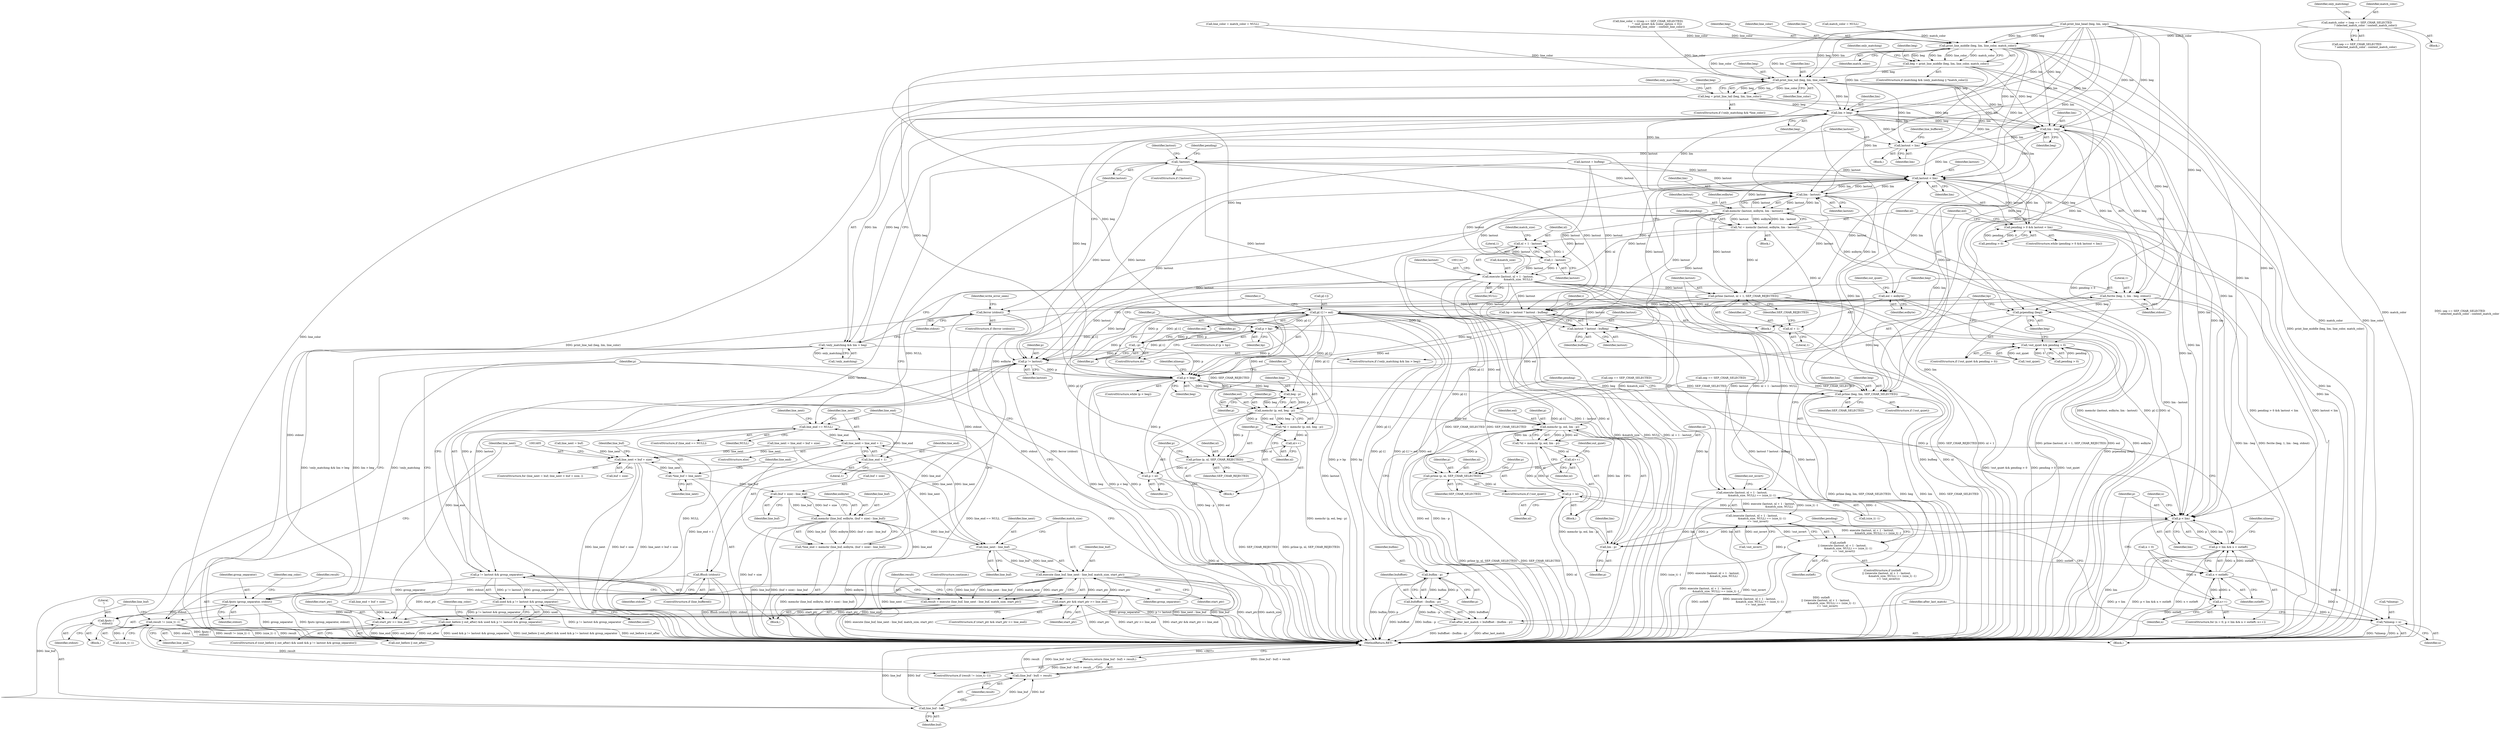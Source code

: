 digraph "0_savannah_8fcf61523644df42e1905c81bed26838e0b04f91@pointer" {
"1001011" [label="(Call,match_color = (sep == SEP_CHAR_SELECTED\n                     ? selected_match_color : context_match_color))"];
"1001047" [label="(Call,print_line_middle (beg, lim, line_color, match_color))"];
"1001045" [label="(Call,beg = print_line_middle (beg, lim, line_color, match_color))"];
"1001060" [label="(Call,print_line_tail (beg, lim, line_color))"];
"1001058" [label="(Call,beg = print_line_tail (beg, lim, line_color))"];
"1001068" [label="(Call,lim > beg)"];
"1001065" [label="(Call,!only_matching && lim > beg)"];
"1001074" [label="(Call,lim - beg)"];
"1001071" [label="(Call,fwrite (beg, 1, lim - beg, stdout))"];
"1001079" [label="(Call,ferror (stdout))"];
"1001095" [label="(Call,fflush (stdout))"];
"1001219" [label="(Call,fputs (group_separator, stdout))"];
"1001224" [label="(Call,fputc ('\n', stdout))"];
"1001174" [label="(Call,prpending (beg))"];
"1001228" [label="(Call,p < beg)"];
"1001238" [label="(Call,beg - p)"];
"1001235" [label="(Call,memchr (p, eol, beg - p))"];
"1001233" [label="(Call,*nl = memchr (p, eol, beg - p))"];
"1001241" [label="(Call,nl++)"];
"1001243" [label="(Call,prline (p, nl, SEP_CHAR_REJECTED))"];
"1001247" [label="(Call,p = nl)"];
"1001270" [label="(Call,memchr (p, eol, lim - p))"];
"1001268" [label="(Call,*nl = memchr (p, eol, lim - p))"];
"1001276" [label="(Call,nl++)"];
"1001281" [label="(Call,prline (p, nl, SEP_CHAR_SELECTED))"];
"1001285" [label="(Call,p = nl)"];
"1001258" [label="(Call,p < lim)"];
"1001257" [label="(Call,p < lim && n < outleft)"];
"1001273" [label="(Call,lim - p)"];
"1001296" [label="(Call,buflim - p)"];
"1001294" [label="(Call,bufoffset - (buflim - p))"];
"1001292" [label="(Call,after_last_match = bufoffset - (buflim - p))"];
"1001303" [label="(Call,prline (beg, lim, SEP_CHAR_SELECTED))"];
"1001090" [label="(Call,lastout = lim)"];
"1001099" [label="(Call,!lastout)"];
"1001109" [label="(Call,lastout < lim)"];
"1001105" [label="(Call,pending > 0 && lastout < lim)"];
"1001168" [label="(Call,!out_quiet && pending > 0)"];
"1001119" [label="(Call,lim - lastout)"];
"1001116" [label="(Call,memchr (lastout, eolbyte, lim - lastout))"];
"1001114" [label="(Call,*nl = memchr (lastout, eolbyte, lim - lastout))"];
"1001130" [label="(Call,execute (lastout, nl + 1 - lastout,\n                        &match_size, NULL))"];
"1001129" [label="(Call,execute (lastout, nl + 1 - lastout,\n                        &match_size, NULL) == (size_t) -1)"];
"1001128" [label="(Call,(execute (lastout, nl + 1 - lastout,\n                        &match_size, NULL) == (size_t) -1)\n              == !out_invert)"];
"1001126" [label="(Call,outleft\n          || ((execute (lastout, nl + 1 - lastout,\n                        &match_size, NULL) == (size_t) -1)\n              == !out_invert))"];
"1001261" [label="(Call,n < outleft)"];
"1001264" [label="(Call,n++)"];
"1001288" [label="(Call,*nlinesp = n)"];
"1001146" [label="(Call,prline (lastout, nl + 1, SEP_CHAR_REJECTED))"];
"1001176" [label="(Call,bp = lastout ? lastout : bufbeg)"];
"1001192" [label="(Call,p > bp)"];
"1001196" [label="(Call,--p)"];
"1001198" [label="(Call,p[-1] != eol)"];
"1001212" [label="(Call,p != lastout)"];
"1001211" [label="(Call,p != lastout && group_separator)"];
"1001209" [label="(Call,used && p != lastout && group_separator)"];
"1001205" [label="(Call,(out_before || out_after) && used && p != lastout && group_separator)"];
"1001178" [label="(Call,lastout ? lastout : bufbeg)"];
"1001358" [label="(Call,line_end == NULL)"];
"1001369" [label="(Call,line_next = line_end + 1)"];
"1001336" [label="(Call,line_next < buf + size)"];
"1001343" [label="(Call,*line_buf = line_next)"];
"1001352" [label="(Call,(buf + size) - line_buf)"];
"1001349" [label="(Call,memchr (line_buf, eolbyte, (buf + size) - line_buf))"];
"1001347" [label="(Call,*line_end = memchr (line_buf, eolbyte, (buf + size) - line_buf))"];
"1001385" [label="(Call,line_next - line_buf)"];
"1001383" [label="(Call,execute (line_buf, line_next - line_buf, match_size, start_ptr))"];
"1001375" [label="(Call,start_ptr && start_ptr >= line_end)"];
"1001377" [label="(Call,start_ptr >= line_end)"];
"1001381" [label="(Call,result = execute (line_buf, line_next - line_buf, match_size, start_ptr))"];
"1001391" [label="(Call,result != (size_t) -1)"];
"1001398" [label="(Call,(line_buf - buf) + result)"];
"1001397" [label="(Return,return (line_buf - buf) + result;)"];
"1001399" [label="(Call,line_buf - buf)"];
"1001371" [label="(Call,line_end + 1)"];
"1001132" [label="(Call,nl + 1 - lastout)"];
"1001148" [label="(Call,nl + 1)"];
"1001134" [label="(Call,1 - lastout)"];
"1001162" [label="(Call,eol = eolbyte)"];
"1001378" [label="(Identifier,start_ptr)"];
"1001223" [label="(Identifier,sep_color)"];
"1001257" [label="(Call,p < lim && n < outleft)"];
"1001049" [label="(Identifier,lim)"];
"1001045" [label="(Call,beg = print_line_middle (beg, lim, line_color, match_color))"];
"1001357" [label="(ControlStructure,if (line_end == NULL))"];
"1001347" [label="(Call,*line_end = memchr (line_buf, eolbyte, (buf + size) - line_buf))"];
"1001283" [label="(Identifier,nl)"];
"1001164" [label="(Identifier,eolbyte)"];
"1001242" [label="(Identifier,nl)"];
"1001286" [label="(Identifier,p)"];
"1001052" [label="(ControlStructure,if (!only_matching && *line_color))"];
"1001063" [label="(Identifier,line_color)"];
"1001028" [label="(Identifier,only_matching)"];
"1001298" [label="(Identifier,p)"];
"1001073" [label="(Literal,1)"];
"1001193" [label="(Identifier,p)"];
"1001204" [label="(ControlStructure,if ((out_before || out_after) && used && p != lastout && group_separator))"];
"1001176" [label="(Call,bp = lastout ? lastout : bufbeg)"];
"1001167" [label="(ControlStructure,if (!out_quiet && pending > 0))"];
"1001112" [label="(Block,)"];
"1001011" [label="(Call,match_color = (sep == SEP_CHAR_SELECTED\n                     ? selected_match_color : context_match_color))"];
"1001287" [label="(Identifier,nl)"];
"1001293" [label="(Identifier,after_last_match)"];
"1001014" [label="(Call,sep == SEP_CHAR_SELECTED)"];
"1001269" [label="(Identifier,nl)"];
"1001332" [label="(ControlStructure,for (line_next = buf; line_next < buf + size; ))"];
"1001380" [label="(ControlStructure,continue;)"];
"1001064" [label="(ControlStructure,if (!only_matching && lim > beg))"];
"1001295" [label="(Identifier,bufoffset)"];
"1001235" [label="(Call,memchr (p, eol, beg - p))"];
"1001134" [label="(Call,1 - lastout)"];
"1001065" [label="(Call,!only_matching && lim > beg)"];
"1001146" [label="(Call,prline (lastout, nl + 1, SEP_CHAR_REJECTED))"];
"1001147" [label="(Identifier,lastout)"];
"1001091" [label="(Identifier,lastout)"];
"1001177" [label="(Identifier,bp)"];
"1001221" [label="(Identifier,stdout)"];
"1001191" [label="(ControlStructure,if (p > bp))"];
"1001352" [label="(Call,(buf + size) - line_buf)"];
"1001066" [label="(Call,!only_matching)"];
"1001351" [label="(Identifier,eolbyte)"];
"1001385" [label="(Call,line_next - line_buf)"];
"1001374" [label="(ControlStructure,if (start_ptr && start_ptr >= line_end))"];
"1001090" [label="(Call,lastout = lim)"];
"1001359" [label="(Identifier,line_end)"];
"1001361" [label="(Call,line_next = line_end = buf + size)"];
"1001305" [label="(Identifier,lim)"];
"1001151" [label="(Identifier,SEP_CHAR_REJECTED)"];
"1001192" [label="(Call,p > bp)"];
"1001214" [label="(Identifier,lastout)"];
"1001373" [label="(Literal,1)"];
"1001271" [label="(Identifier,p)"];
"1001398" [label="(Call,(line_buf - buf) + result)"];
"1001224" [label="(Call,fputc ('\n', stdout))"];
"1001111" [label="(Identifier,lim)"];
"1001392" [label="(Identifier,result)"];
"1001227" [label="(ControlStructure,while (p < beg))"];
"1001391" [label="(Call,result != (size_t) -1)"];
"1001337" [label="(Identifier,line_next)"];
"1001304" [label="(Identifier,beg)"];
"1001137" [label="(Call,&match_size)"];
"1001200" [label="(Identifier,p)"];
"1001348" [label="(Identifier,line_end)"];
"1001047" [label="(Call,print_line_middle (beg, lim, line_color, match_color))"];
"1001306" [label="(Identifier,SEP_CHAR_SELECTED)"];
"1001397" [label="(Return,return (line_buf - buf) + result;)"];
"1001138" [label="(Identifier,match_size)"];
"1001117" [label="(Identifier,lastout)"];
"1001051" [label="(Identifier,match_color)"];
"1001231" [label="(Block,)"];
"1001118" [label="(Identifier,eolbyte)"];
"1001194" [label="(Identifier,bp)"];
"1001148" [label="(Call,nl + 1)"];
"1001114" [label="(Call,*nl = memchr (lastout, eolbyte, lim - lastout))"];
"1001253" [label="(ControlStructure,for (n = 0; p < lim && n < outleft; n++))"];
"1001195" [label="(ControlStructure,do)"];
"1001216" [label="(Block,)"];
"1001270" [label="(Call,memchr (p, eol, lim - p))"];
"1001272" [label="(Identifier,eol)"];
"1001246" [label="(Identifier,SEP_CHAR_REJECTED)"];
"1001205" [label="(Call,(out_before || out_after) && used && p != lastout && group_separator)"];
"1001389" [label="(Identifier,start_ptr)"];
"1001383" [label="(Call,execute (line_buf, line_next - line_buf, match_size, start_ptr))"];
"1001350" [label="(Identifier,line_buf)"];
"1001296" [label="(Call,buflim - p)"];
"1001163" [label="(Identifier,eol)"];
"1001074" [label="(Call,lim - beg)"];
"1001203" [label="(Identifier,eol)"];
"1001356" [label="(Identifier,line_buf)"];
"1001099" [label="(Call,!lastout)"];
"1001249" [label="(Identifier,nl)"];
"1001282" [label="(Identifier,p)"];
"1001259" [label="(Identifier,p)"];
"1001071" [label="(Call,fwrite (beg, 1, lim - beg, stdout))"];
"1001234" [label="(Identifier,nl)"];
"1001062" [label="(Identifier,lim)"];
"1001251" [label="(Identifier,nlinesp)"];
"1001261" [label="(Call,n < outleft)"];
"1001093" [label="(ControlStructure,if (line_buffered))"];
"1001226" [label="(Identifier,stdout)"];
"1001225" [label="(Literal,'\n')"];
"1001206" [label="(Call,out_before || out_after)"];
"1001408" [label="(MethodReturn,RET)"];
"1001264" [label="(Call,n++)"];
"1001190" [label="(Identifier,i)"];
"1001360" [label="(Identifier,NULL)"];
"1001012" [label="(Identifier,match_color)"];
"1001245" [label="(Identifier,nl)"];
"1001092" [label="(Identifier,lim)"];
"1001362" [label="(Identifier,line_next)"];
"1001333" [label="(Call,line_next = buf)"];
"1001109" [label="(Call,lastout < lim)"];
"1001078" [label="(ControlStructure,if (ferror (stdout)))"];
"1001102" [label="(Identifier,lastout)"];
"1001079" [label="(Call,ferror (stdout))"];
"1001210" [label="(Identifier,used)"];
"1001068" [label="(Call,lim > beg)"];
"1001162" [label="(Call,eol = eolbyte)"];
"1001072" [label="(Identifier,beg)"];
"1001308" [label="(Identifier,pending)"];
"1001387" [label="(Identifier,line_buf)"];
"1001129" [label="(Call,execute (lastout, nl + 1 - lastout,\n                        &match_size, NULL) == (size_t) -1)"];
"1001228" [label="(Call,p < beg)"];
"1001060" [label="(Call,print_line_tail (beg, lim, line_color))"];
"1001076" [label="(Identifier,beg)"];
"1001400" [label="(Identifier,line_buf)"];
"1001125" [label="(ControlStructure,if (outleft\n          || ((execute (lastout, nl + 1 - lastout,\n                        &match_size, NULL) == (size_t) -1)\n              == !out_invert)))"];
"1001127" [label="(Identifier,outleft)"];
"1001238" [label="(Call,beg - p)"];
"1001258" [label="(Call,p < lim)"];
"1001061" [label="(Identifier,beg)"];
"1001171" [label="(Call,pending > 0)"];
"1001179" [label="(Identifier,lastout)"];
"1001130" [label="(Call,execute (lastout, nl + 1 - lastout,\n                        &match_size, NULL))"];
"1000988" [label="(Call,sep == SEP_CHAR_SELECTED)"];
"1001402" [label="(Identifier,result)"];
"1001244" [label="(Identifier,p)"];
"1001260" [label="(Identifier,lim)"];
"1001401" [label="(Identifier,buf)"];
"1001371" [label="(Call,line_end + 1)"];
"1001399" [label="(Call,line_buf - buf)"];
"1001199" [label="(Call,p[-1])"];
"1001266" [label="(Block,)"];
"1001022" [label="(Call,match_color = NULL)"];
"1001278" [label="(ControlStructure,if (!out_quiet))"];
"1001169" [label="(Call,!out_quiet)"];
"1001370" [label="(Identifier,line_next)"];
"1001285" [label="(Call,p = nl)"];
"1001262" [label="(Identifier,n)"];
"1001106" [label="(Call,pending > 0)"];
"1001233" [label="(Call,*nl = memchr (p, eol, beg - p))"];
"1001174" [label="(Call,prpending (beg))"];
"1001038" [label="(ControlStructure,if (matching && (only_matching || *match_color)))"];
"1001110" [label="(Identifier,lastout)"];
"1001069" [label="(Identifier,lim)"];
"1001281" [label="(Call,prline (p, nl, SEP_CHAR_SELECTED))"];
"1001132" [label="(Call,nl + 1 - lastout)"];
"1001094" [label="(Identifier,line_buffered)"];
"1001375" [label="(Call,start_ptr && start_ptr >= line_end)"];
"1001135" [label="(Literal,1)"];
"1001116" [label="(Call,memchr (lastout, eolbyte, lim - lastout))"];
"1001369" [label="(Call,line_next = line_end + 1)"];
"1001363" [label="(Call,line_end = buf + size)"];
"1001105" [label="(Call,pending > 0 && lastout < lim)"];
"1001343" [label="(Call,*line_buf = line_next)"];
"1001345" [label="(Identifier,line_next)"];
"1001120" [label="(Identifier,lim)"];
"1001121" [label="(Identifier,lastout)"];
"1001273" [label="(Call,lim - p)"];
"1001291" [label="(Identifier,n)"];
"1001229" [label="(Identifier,p)"];
"1001237" [label="(Identifier,eol)"];
"1001274" [label="(Identifier,lim)"];
"1001349" [label="(Call,memchr (line_buf, eolbyte, (buf + size) - line_buf))"];
"1001382" [label="(Identifier,result)"];
"1001379" [label="(Identifier,line_end)"];
"1001150" [label="(Literal,1)"];
"1001358" [label="(Call,line_end == NULL)"];
"1001211" [label="(Call,p != lastout && group_separator)"];
"1001209" [label="(Call,used && p != lastout && group_separator)"];
"1001115" [label="(Identifier,nl)"];
"1001083" [label="(Identifier,write_error_seen)"];
"1001240" [label="(Identifier,p)"];
"1001096" [label="(Identifier,stdout)"];
"1001294" [label="(Call,bufoffset - (buflim - p))"];
"1001101" [label="(Call,lastout = bufbeg)"];
"1000974" [label="(Block,)"];
"1001046" [label="(Identifier,beg)"];
"1001239" [label="(Identifier,beg)"];
"1001145" [label="(Identifier,out_invert)"];
"1001303" [label="(Call,prline (beg, lim, SEP_CHAR_SELECTED))"];
"1001390" [label="(ControlStructure,if (result != (size_t) -1))"];
"1001067" [label="(Identifier,only_matching)"];
"1001136" [label="(Identifier,lastout)"];
"1001275" [label="(Identifier,p)"];
"1001100" [label="(Identifier,lastout)"];
"1001230" [label="(Identifier,beg)"];
"1001212" [label="(Call,p != lastout)"];
"1001196" [label="(Call,--p)"];
"1001128" [label="(Call,(execute (lastout, nl + 1 - lastout,\n                        &match_size, NULL) == (size_t) -1)\n              == !out_invert)"];
"1001126" [label="(Call,outleft\n          || ((execute (lastout, nl + 1 - lastout,\n                        &match_size, NULL) == (size_t) -1)\n              == !out_invert))"];
"1000997" [label="(Call,line_color = (((sep == SEP_CHAR_SELECTED)\n                     ^ (out_invert && (color_option < 0)))\n                    ? selected_line_color  : context_line_color))"];
"1001059" [label="(Identifier,beg)"];
"1001241" [label="(Call,nl++)"];
"1001254" [label="(Call,n = 0)"];
"1001131" [label="(Identifier,lastout)"];
"1001336" [label="(Call,line_next < buf + size)"];
"1001119" [label="(Call,lim - lastout)"];
"1001198" [label="(Call,p[-1] != eol)"];
"1001290" [label="(Identifier,nlinesp)"];
"1001297" [label="(Identifier,buflim)"];
"1001098" [label="(ControlStructure,if (!lastout))"];
"1001178" [label="(Call,lastout ? lastout : bufbeg)"];
"1000981" [label="(Call,print_line_head (beg, lim, sep))"];
"1001180" [label="(Identifier,lastout)"];
"1001095" [label="(Call,fflush (stdout))"];
"1001353" [label="(Call,buf + size)"];
"1001220" [label="(Identifier,group_separator)"];
"1001284" [label="(Identifier,SEP_CHAR_SELECTED)"];
"1001338" [label="(Call,buf + size)"];
"1001048" [label="(Identifier,beg)"];
"1001140" [label="(Call,(size_t) -1)"];
"1001133" [label="(Identifier,nl)"];
"1001070" [label="(Identifier,beg)"];
"1001289" [label="(Call,*nlinesp)"];
"1001288" [label="(Call,*nlinesp = n)"];
"1001393" [label="(Call,(size_t) -1)"];
"1001170" [label="(Identifier,out_quiet)"];
"1001268" [label="(Call,*nl = memchr (p, eol, lim - p))"];
"1001341" [label="(Block,)"];
"1001104" [label="(ControlStructure,while (pending > 0 && lastout < lim))"];
"1001381" [label="(Call,result = execute (line_buf, line_next - line_buf, match_size, start_ptr))"];
"1001372" [label="(Identifier,line_end)"];
"1001277" [label="(Identifier,nl)"];
"1001058" [label="(Call,beg = print_line_tail (beg, lim, line_color))"];
"1001175" [label="(Identifier,beg)"];
"1001276" [label="(Call,nl++)"];
"1001280" [label="(Identifier,out_quiet)"];
"1001218" [label="(Identifier,sep_color)"];
"1001388" [label="(Identifier,match_size)"];
"1001149" [label="(Identifier,nl)"];
"1001157" [label="(Block,)"];
"1001368" [label="(ControlStructure,else)"];
"1001376" [label="(Identifier,start_ptr)"];
"1001080" [label="(Identifier,stdout)"];
"1001075" [label="(Identifier,lim)"];
"1001055" [label="(Identifier,only_matching)"];
"1001265" [label="(Identifier,n)"];
"1001168" [label="(Call,!out_quiet && pending > 0)"];
"1001344" [label="(Identifier,line_buf)"];
"1001144" [label="(Call,!out_invert)"];
"1001219" [label="(Call,fputs (group_separator, stdout))"];
"1001252" [label="(Block,)"];
"1001247" [label="(Call,p = nl)"];
"1000996" [label="(Block,)"];
"1001236" [label="(Identifier,p)"];
"1001377" [label="(Call,start_ptr >= line_end)"];
"1001384" [label="(Identifier,line_buf)"];
"1001197" [label="(Identifier,p)"];
"1001213" [label="(Identifier,p)"];
"1001020" [label="(Call,line_color = match_color = NULL)"];
"1001013" [label="(Call,sep == SEP_CHAR_SELECTED\n                     ? selected_match_color : context_match_color)"];
"1001300" [label="(ControlStructure,if (!out_quiet))"];
"1001139" [label="(Identifier,NULL)"];
"1001184" [label="(Identifier,i)"];
"1001077" [label="(Identifier,stdout)"];
"1001215" [label="(Identifier,group_separator)"];
"1001292" [label="(Call,after_last_match = bufoffset - (buflim - p))"];
"1001263" [label="(Identifier,outleft)"];
"1001124" [label="(Identifier,pending)"];
"1001107" [label="(Identifier,pending)"];
"1001248" [label="(Identifier,p)"];
"1001154" [label="(Identifier,pending)"];
"1001386" [label="(Identifier,line_next)"];
"1001050" [label="(Identifier,line_color)"];
"1001243" [label="(Call,prline (p, nl, SEP_CHAR_REJECTED))"];
"1001181" [label="(Identifier,bufbeg)"];
"1001011" -> "1000996"  [label="AST: "];
"1001011" -> "1001013"  [label="CFG: "];
"1001012" -> "1001011"  [label="AST: "];
"1001013" -> "1001011"  [label="AST: "];
"1001028" -> "1001011"  [label="CFG: "];
"1001011" -> "1001408"  [label="DDG: match_color"];
"1001011" -> "1001408"  [label="DDG: sep == SEP_CHAR_SELECTED\n                     ? selected_match_color : context_match_color"];
"1001011" -> "1001047"  [label="DDG: match_color"];
"1001047" -> "1001045"  [label="AST: "];
"1001047" -> "1001051"  [label="CFG: "];
"1001048" -> "1001047"  [label="AST: "];
"1001049" -> "1001047"  [label="AST: "];
"1001050" -> "1001047"  [label="AST: "];
"1001051" -> "1001047"  [label="AST: "];
"1001045" -> "1001047"  [label="CFG: "];
"1001047" -> "1001408"  [label="DDG: match_color"];
"1001047" -> "1001408"  [label="DDG: line_color"];
"1001047" -> "1001045"  [label="DDG: beg"];
"1001047" -> "1001045"  [label="DDG: lim"];
"1001047" -> "1001045"  [label="DDG: line_color"];
"1001047" -> "1001045"  [label="DDG: match_color"];
"1000981" -> "1001047"  [label="DDG: beg"];
"1000981" -> "1001047"  [label="DDG: lim"];
"1001020" -> "1001047"  [label="DDG: line_color"];
"1000997" -> "1001047"  [label="DDG: line_color"];
"1001022" -> "1001047"  [label="DDG: match_color"];
"1001047" -> "1001060"  [label="DDG: lim"];
"1001047" -> "1001060"  [label="DDG: line_color"];
"1001047" -> "1001068"  [label="DDG: lim"];
"1001047" -> "1001074"  [label="DDG: lim"];
"1001047" -> "1001090"  [label="DDG: lim"];
"1001047" -> "1001109"  [label="DDG: lim"];
"1001047" -> "1001119"  [label="DDG: lim"];
"1001047" -> "1001258"  [label="DDG: lim"];
"1001047" -> "1001303"  [label="DDG: lim"];
"1001045" -> "1001038"  [label="AST: "];
"1001046" -> "1001045"  [label="AST: "];
"1001055" -> "1001045"  [label="CFG: "];
"1001045" -> "1001408"  [label="DDG: print_line_middle (beg, lim, line_color, match_color)"];
"1001045" -> "1001060"  [label="DDG: beg"];
"1001045" -> "1001068"  [label="DDG: beg"];
"1001045" -> "1001074"  [label="DDG: beg"];
"1001045" -> "1001174"  [label="DDG: beg"];
"1001045" -> "1001228"  [label="DDG: beg"];
"1001060" -> "1001058"  [label="AST: "];
"1001060" -> "1001063"  [label="CFG: "];
"1001061" -> "1001060"  [label="AST: "];
"1001062" -> "1001060"  [label="AST: "];
"1001063" -> "1001060"  [label="AST: "];
"1001058" -> "1001060"  [label="CFG: "];
"1001060" -> "1001408"  [label="DDG: line_color"];
"1001060" -> "1001058"  [label="DDG: beg"];
"1001060" -> "1001058"  [label="DDG: lim"];
"1001060" -> "1001058"  [label="DDG: line_color"];
"1000981" -> "1001060"  [label="DDG: beg"];
"1000981" -> "1001060"  [label="DDG: lim"];
"1001020" -> "1001060"  [label="DDG: line_color"];
"1000997" -> "1001060"  [label="DDG: line_color"];
"1001060" -> "1001068"  [label="DDG: lim"];
"1001060" -> "1001074"  [label="DDG: lim"];
"1001060" -> "1001090"  [label="DDG: lim"];
"1001060" -> "1001109"  [label="DDG: lim"];
"1001060" -> "1001119"  [label="DDG: lim"];
"1001060" -> "1001258"  [label="DDG: lim"];
"1001060" -> "1001303"  [label="DDG: lim"];
"1001058" -> "1001052"  [label="AST: "];
"1001059" -> "1001058"  [label="AST: "];
"1001067" -> "1001058"  [label="CFG: "];
"1001058" -> "1001408"  [label="DDG: print_line_tail (beg, lim, line_color)"];
"1001058" -> "1001068"  [label="DDG: beg"];
"1001058" -> "1001074"  [label="DDG: beg"];
"1001058" -> "1001174"  [label="DDG: beg"];
"1001058" -> "1001228"  [label="DDG: beg"];
"1001068" -> "1001065"  [label="AST: "];
"1001068" -> "1001070"  [label="CFG: "];
"1001069" -> "1001068"  [label="AST: "];
"1001070" -> "1001068"  [label="AST: "];
"1001065" -> "1001068"  [label="CFG: "];
"1001068" -> "1001065"  [label="DDG: lim"];
"1001068" -> "1001065"  [label="DDG: beg"];
"1000981" -> "1001068"  [label="DDG: lim"];
"1000981" -> "1001068"  [label="DDG: beg"];
"1001068" -> "1001074"  [label="DDG: lim"];
"1001068" -> "1001074"  [label="DDG: beg"];
"1001068" -> "1001090"  [label="DDG: lim"];
"1001068" -> "1001109"  [label="DDG: lim"];
"1001068" -> "1001119"  [label="DDG: lim"];
"1001068" -> "1001174"  [label="DDG: beg"];
"1001068" -> "1001228"  [label="DDG: beg"];
"1001068" -> "1001258"  [label="DDG: lim"];
"1001068" -> "1001303"  [label="DDG: lim"];
"1001065" -> "1001064"  [label="AST: "];
"1001065" -> "1001066"  [label="CFG: "];
"1001066" -> "1001065"  [label="AST: "];
"1001072" -> "1001065"  [label="CFG: "];
"1001080" -> "1001065"  [label="CFG: "];
"1001065" -> "1001408"  [label="DDG: !only_matching"];
"1001065" -> "1001408"  [label="DDG: !only_matching && lim > beg"];
"1001065" -> "1001408"  [label="DDG: lim > beg"];
"1001066" -> "1001065"  [label="DDG: only_matching"];
"1001074" -> "1001071"  [label="AST: "];
"1001074" -> "1001076"  [label="CFG: "];
"1001075" -> "1001074"  [label="AST: "];
"1001076" -> "1001074"  [label="AST: "];
"1001077" -> "1001074"  [label="CFG: "];
"1001074" -> "1001071"  [label="DDG: beg"];
"1001074" -> "1001071"  [label="DDG: lim"];
"1000981" -> "1001074"  [label="DDG: lim"];
"1000981" -> "1001074"  [label="DDG: beg"];
"1001074" -> "1001090"  [label="DDG: lim"];
"1001074" -> "1001109"  [label="DDG: lim"];
"1001074" -> "1001119"  [label="DDG: lim"];
"1001074" -> "1001258"  [label="DDG: lim"];
"1001074" -> "1001303"  [label="DDG: lim"];
"1001071" -> "1001064"  [label="AST: "];
"1001071" -> "1001077"  [label="CFG: "];
"1001072" -> "1001071"  [label="AST: "];
"1001073" -> "1001071"  [label="AST: "];
"1001077" -> "1001071"  [label="AST: "];
"1001080" -> "1001071"  [label="CFG: "];
"1001071" -> "1001408"  [label="DDG: lim - beg"];
"1001071" -> "1001408"  [label="DDG: fwrite (beg, 1, lim - beg, stdout)"];
"1001071" -> "1001079"  [label="DDG: stdout"];
"1001071" -> "1001174"  [label="DDG: beg"];
"1001071" -> "1001228"  [label="DDG: beg"];
"1001079" -> "1001078"  [label="AST: "];
"1001079" -> "1001080"  [label="CFG: "];
"1001080" -> "1001079"  [label="AST: "];
"1001083" -> "1001079"  [label="CFG: "];
"1001091" -> "1001079"  [label="CFG: "];
"1001079" -> "1001408"  [label="DDG: stdout"];
"1001079" -> "1001408"  [label="DDG: ferror (stdout)"];
"1001079" -> "1001095"  [label="DDG: stdout"];
"1001079" -> "1001219"  [label="DDG: stdout"];
"1001095" -> "1001093"  [label="AST: "];
"1001095" -> "1001096"  [label="CFG: "];
"1001096" -> "1001095"  [label="AST: "];
"1001100" -> "1001095"  [label="CFG: "];
"1001095" -> "1001408"  [label="DDG: stdout"];
"1001095" -> "1001408"  [label="DDG: fflush (stdout)"];
"1001095" -> "1001219"  [label="DDG: stdout"];
"1001219" -> "1001216"  [label="AST: "];
"1001219" -> "1001221"  [label="CFG: "];
"1001220" -> "1001219"  [label="AST: "];
"1001221" -> "1001219"  [label="AST: "];
"1001223" -> "1001219"  [label="CFG: "];
"1001219" -> "1001408"  [label="DDG: group_separator"];
"1001219" -> "1001408"  [label="DDG: fputs (group_separator, stdout)"];
"1001211" -> "1001219"  [label="DDG: group_separator"];
"1001219" -> "1001224"  [label="DDG: stdout"];
"1001224" -> "1001216"  [label="AST: "];
"1001224" -> "1001226"  [label="CFG: "];
"1001225" -> "1001224"  [label="AST: "];
"1001226" -> "1001224"  [label="AST: "];
"1001229" -> "1001224"  [label="CFG: "];
"1001224" -> "1001408"  [label="DDG: stdout"];
"1001224" -> "1001408"  [label="DDG: fputc ('\n', stdout)"];
"1001174" -> "1001167"  [label="AST: "];
"1001174" -> "1001175"  [label="CFG: "];
"1001175" -> "1001174"  [label="AST: "];
"1001177" -> "1001174"  [label="CFG: "];
"1001174" -> "1001408"  [label="DDG: prpending (beg)"];
"1000981" -> "1001174"  [label="DDG: beg"];
"1001174" -> "1001228"  [label="DDG: beg"];
"1001228" -> "1001227"  [label="AST: "];
"1001228" -> "1001230"  [label="CFG: "];
"1001229" -> "1001228"  [label="AST: "];
"1001230" -> "1001228"  [label="AST: "];
"1001234" -> "1001228"  [label="CFG: "];
"1001251" -> "1001228"  [label="CFG: "];
"1001228" -> "1001408"  [label="DDG: p"];
"1001228" -> "1001408"  [label="DDG: beg"];
"1001228" -> "1001408"  [label="DDG: p < beg"];
"1001198" -> "1001228"  [label="DDG: p[-1]"];
"1001196" -> "1001228"  [label="DDG: p"];
"1001212" -> "1001228"  [label="DDG: p"];
"1001247" -> "1001228"  [label="DDG: p"];
"1001192" -> "1001228"  [label="DDG: p"];
"1001238" -> "1001228"  [label="DDG: beg"];
"1000981" -> "1001228"  [label="DDG: beg"];
"1001228" -> "1001238"  [label="DDG: beg"];
"1001228" -> "1001238"  [label="DDG: p"];
"1001228" -> "1001258"  [label="DDG: p"];
"1001228" -> "1001303"  [label="DDG: beg"];
"1001238" -> "1001235"  [label="AST: "];
"1001238" -> "1001240"  [label="CFG: "];
"1001239" -> "1001238"  [label="AST: "];
"1001240" -> "1001238"  [label="AST: "];
"1001235" -> "1001238"  [label="CFG: "];
"1001238" -> "1001235"  [label="DDG: p"];
"1001238" -> "1001235"  [label="DDG: beg"];
"1001198" -> "1001238"  [label="DDG: p[-1]"];
"1001235" -> "1001233"  [label="AST: "];
"1001236" -> "1001235"  [label="AST: "];
"1001237" -> "1001235"  [label="AST: "];
"1001233" -> "1001235"  [label="CFG: "];
"1001235" -> "1001408"  [label="DDG: beg - p"];
"1001235" -> "1001408"  [label="DDG: eol"];
"1001235" -> "1001233"  [label="DDG: p"];
"1001235" -> "1001233"  [label="DDG: eol"];
"1001235" -> "1001233"  [label="DDG: beg - p"];
"1001198" -> "1001235"  [label="DDG: p[-1]"];
"1001198" -> "1001235"  [label="DDG: eol"];
"1001162" -> "1001235"  [label="DDG: eol"];
"1001235" -> "1001243"  [label="DDG: p"];
"1001235" -> "1001270"  [label="DDG: eol"];
"1001233" -> "1001231"  [label="AST: "];
"1001234" -> "1001233"  [label="AST: "];
"1001242" -> "1001233"  [label="CFG: "];
"1001233" -> "1001408"  [label="DDG: memchr (p, eol, beg - p)"];
"1001233" -> "1001241"  [label="DDG: nl"];
"1001241" -> "1001231"  [label="AST: "];
"1001241" -> "1001242"  [label="CFG: "];
"1001242" -> "1001241"  [label="AST: "];
"1001244" -> "1001241"  [label="CFG: "];
"1001241" -> "1001243"  [label="DDG: nl"];
"1001243" -> "1001231"  [label="AST: "];
"1001243" -> "1001246"  [label="CFG: "];
"1001244" -> "1001243"  [label="AST: "];
"1001245" -> "1001243"  [label="AST: "];
"1001246" -> "1001243"  [label="AST: "];
"1001248" -> "1001243"  [label="CFG: "];
"1001243" -> "1001408"  [label="DDG: prline (p, nl, SEP_CHAR_REJECTED)"];
"1001243" -> "1001408"  [label="DDG: SEP_CHAR_REJECTED"];
"1001198" -> "1001243"  [label="DDG: p[-1]"];
"1001146" -> "1001243"  [label="DDG: SEP_CHAR_REJECTED"];
"1001243" -> "1001247"  [label="DDG: nl"];
"1001247" -> "1001231"  [label="AST: "];
"1001247" -> "1001249"  [label="CFG: "];
"1001248" -> "1001247"  [label="AST: "];
"1001249" -> "1001247"  [label="AST: "];
"1001229" -> "1001247"  [label="CFG: "];
"1001247" -> "1001408"  [label="DDG: nl"];
"1001270" -> "1001268"  [label="AST: "];
"1001270" -> "1001273"  [label="CFG: "];
"1001271" -> "1001270"  [label="AST: "];
"1001272" -> "1001270"  [label="AST: "];
"1001273" -> "1001270"  [label="AST: "];
"1001268" -> "1001270"  [label="CFG: "];
"1001270" -> "1001408"  [label="DDG: eol"];
"1001270" -> "1001408"  [label="DDG: lim - p"];
"1001270" -> "1001268"  [label="DDG: p"];
"1001270" -> "1001268"  [label="DDG: eol"];
"1001270" -> "1001268"  [label="DDG: lim - p"];
"1001273" -> "1001270"  [label="DDG: p"];
"1001273" -> "1001270"  [label="DDG: lim"];
"1001198" -> "1001270"  [label="DDG: p[-1]"];
"1001198" -> "1001270"  [label="DDG: eol"];
"1001162" -> "1001270"  [label="DDG: eol"];
"1001270" -> "1001281"  [label="DDG: p"];
"1001268" -> "1001266"  [label="AST: "];
"1001269" -> "1001268"  [label="AST: "];
"1001277" -> "1001268"  [label="CFG: "];
"1001268" -> "1001408"  [label="DDG: memchr (p, eol, lim - p)"];
"1001268" -> "1001276"  [label="DDG: nl"];
"1001276" -> "1001266"  [label="AST: "];
"1001276" -> "1001277"  [label="CFG: "];
"1001277" -> "1001276"  [label="AST: "];
"1001280" -> "1001276"  [label="CFG: "];
"1001276" -> "1001281"  [label="DDG: nl"];
"1001276" -> "1001285"  [label="DDG: nl"];
"1001281" -> "1001278"  [label="AST: "];
"1001281" -> "1001284"  [label="CFG: "];
"1001282" -> "1001281"  [label="AST: "];
"1001283" -> "1001281"  [label="AST: "];
"1001284" -> "1001281"  [label="AST: "];
"1001286" -> "1001281"  [label="CFG: "];
"1001281" -> "1001408"  [label="DDG: prline (p, nl, SEP_CHAR_SELECTED)"];
"1001281" -> "1001408"  [label="DDG: SEP_CHAR_SELECTED"];
"1001198" -> "1001281"  [label="DDG: p[-1]"];
"1001014" -> "1001281"  [label="DDG: SEP_CHAR_SELECTED"];
"1000988" -> "1001281"  [label="DDG: SEP_CHAR_SELECTED"];
"1001281" -> "1001285"  [label="DDG: nl"];
"1001285" -> "1001266"  [label="AST: "];
"1001285" -> "1001287"  [label="CFG: "];
"1001286" -> "1001285"  [label="AST: "];
"1001287" -> "1001285"  [label="AST: "];
"1001265" -> "1001285"  [label="CFG: "];
"1001285" -> "1001408"  [label="DDG: nl"];
"1001285" -> "1001258"  [label="DDG: p"];
"1001258" -> "1001257"  [label="AST: "];
"1001258" -> "1001260"  [label="CFG: "];
"1001259" -> "1001258"  [label="AST: "];
"1001260" -> "1001258"  [label="AST: "];
"1001262" -> "1001258"  [label="CFG: "];
"1001257" -> "1001258"  [label="CFG: "];
"1001258" -> "1001408"  [label="DDG: lim"];
"1001258" -> "1001257"  [label="DDG: p"];
"1001258" -> "1001257"  [label="DDG: lim"];
"1001198" -> "1001258"  [label="DDG: p[-1]"];
"1001109" -> "1001258"  [label="DDG: lim"];
"1001273" -> "1001258"  [label="DDG: lim"];
"1001119" -> "1001258"  [label="DDG: lim"];
"1000981" -> "1001258"  [label="DDG: lim"];
"1001258" -> "1001273"  [label="DDG: lim"];
"1001258" -> "1001273"  [label="DDG: p"];
"1001258" -> "1001296"  [label="DDG: p"];
"1001257" -> "1001253"  [label="AST: "];
"1001257" -> "1001261"  [label="CFG: "];
"1001261" -> "1001257"  [label="AST: "];
"1001269" -> "1001257"  [label="CFG: "];
"1001290" -> "1001257"  [label="CFG: "];
"1001257" -> "1001408"  [label="DDG: p < lim"];
"1001257" -> "1001408"  [label="DDG: p < lim && n < outleft"];
"1001257" -> "1001408"  [label="DDG: n < outleft"];
"1001261" -> "1001257"  [label="DDG: n"];
"1001261" -> "1001257"  [label="DDG: outleft"];
"1001273" -> "1001275"  [label="CFG: "];
"1001274" -> "1001273"  [label="AST: "];
"1001275" -> "1001273"  [label="AST: "];
"1001198" -> "1001273"  [label="DDG: p[-1]"];
"1001296" -> "1001294"  [label="AST: "];
"1001296" -> "1001298"  [label="CFG: "];
"1001297" -> "1001296"  [label="AST: "];
"1001298" -> "1001296"  [label="AST: "];
"1001294" -> "1001296"  [label="CFG: "];
"1001296" -> "1001408"  [label="DDG: buflim"];
"1001296" -> "1001408"  [label="DDG: p"];
"1001296" -> "1001294"  [label="DDG: buflim"];
"1001296" -> "1001294"  [label="DDG: p"];
"1001198" -> "1001296"  [label="DDG: p[-1]"];
"1001294" -> "1001292"  [label="AST: "];
"1001295" -> "1001294"  [label="AST: "];
"1001292" -> "1001294"  [label="CFG: "];
"1001294" -> "1001408"  [label="DDG: bufoffset"];
"1001294" -> "1001408"  [label="DDG: buflim - p"];
"1001294" -> "1001292"  [label="DDG: bufoffset"];
"1001294" -> "1001292"  [label="DDG: buflim - p"];
"1001292" -> "1001252"  [label="AST: "];
"1001293" -> "1001292"  [label="AST: "];
"1001308" -> "1001292"  [label="CFG: "];
"1001292" -> "1001408"  [label="DDG: bufoffset - (buflim - p)"];
"1001292" -> "1001408"  [label="DDG: after_last_match"];
"1001303" -> "1001300"  [label="AST: "];
"1001303" -> "1001306"  [label="CFG: "];
"1001304" -> "1001303"  [label="AST: "];
"1001305" -> "1001303"  [label="AST: "];
"1001306" -> "1001303"  [label="AST: "];
"1001308" -> "1001303"  [label="CFG: "];
"1001303" -> "1001408"  [label="DDG: beg"];
"1001303" -> "1001408"  [label="DDG: lim"];
"1001303" -> "1001408"  [label="DDG: SEP_CHAR_SELECTED"];
"1001303" -> "1001408"  [label="DDG: prline (beg, lim, SEP_CHAR_SELECTED)"];
"1001109" -> "1001303"  [label="DDG: lim"];
"1001119" -> "1001303"  [label="DDG: lim"];
"1000981" -> "1001303"  [label="DDG: lim"];
"1001014" -> "1001303"  [label="DDG: SEP_CHAR_SELECTED"];
"1000988" -> "1001303"  [label="DDG: SEP_CHAR_SELECTED"];
"1001090" -> "1000974"  [label="AST: "];
"1001090" -> "1001092"  [label="CFG: "];
"1001091" -> "1001090"  [label="AST: "];
"1001092" -> "1001090"  [label="AST: "];
"1001094" -> "1001090"  [label="CFG: "];
"1001090" -> "1001408"  [label="DDG: lim"];
"1000981" -> "1001090"  [label="DDG: lim"];
"1001090" -> "1001099"  [label="DDG: lastout"];
"1001099" -> "1001098"  [label="AST: "];
"1001099" -> "1001100"  [label="CFG: "];
"1001100" -> "1001099"  [label="AST: "];
"1001102" -> "1001099"  [label="CFG: "];
"1001107" -> "1001099"  [label="CFG: "];
"1001099" -> "1001408"  [label="DDG: !lastout"];
"1001099" -> "1001109"  [label="DDG: lastout"];
"1001099" -> "1001119"  [label="DDG: lastout"];
"1001099" -> "1001176"  [label="DDG: lastout"];
"1001099" -> "1001178"  [label="DDG: lastout"];
"1001099" -> "1001212"  [label="DDG: lastout"];
"1001109" -> "1001105"  [label="AST: "];
"1001109" -> "1001111"  [label="CFG: "];
"1001110" -> "1001109"  [label="AST: "];
"1001111" -> "1001109"  [label="AST: "];
"1001105" -> "1001109"  [label="CFG: "];
"1001109" -> "1001408"  [label="DDG: lim"];
"1001109" -> "1001105"  [label="DDG: lastout"];
"1001109" -> "1001105"  [label="DDG: lim"];
"1001146" -> "1001109"  [label="DDG: lastout"];
"1001116" -> "1001109"  [label="DDG: lastout"];
"1001101" -> "1001109"  [label="DDG: lastout"];
"1001130" -> "1001109"  [label="DDG: lastout"];
"1001119" -> "1001109"  [label="DDG: lim"];
"1000981" -> "1001109"  [label="DDG: lim"];
"1001109" -> "1001119"  [label="DDG: lim"];
"1001109" -> "1001119"  [label="DDG: lastout"];
"1001109" -> "1001176"  [label="DDG: lastout"];
"1001109" -> "1001178"  [label="DDG: lastout"];
"1001109" -> "1001212"  [label="DDG: lastout"];
"1001105" -> "1001104"  [label="AST: "];
"1001105" -> "1001106"  [label="CFG: "];
"1001106" -> "1001105"  [label="AST: "];
"1001115" -> "1001105"  [label="CFG: "];
"1001163" -> "1001105"  [label="CFG: "];
"1001105" -> "1001408"  [label="DDG: pending > 0 && lastout < lim"];
"1001105" -> "1001408"  [label="DDG: lastout < lim"];
"1001106" -> "1001105"  [label="DDG: pending"];
"1001106" -> "1001105"  [label="DDG: 0"];
"1001105" -> "1001168"  [label="DDG: pending > 0"];
"1001168" -> "1001167"  [label="AST: "];
"1001168" -> "1001169"  [label="CFG: "];
"1001168" -> "1001171"  [label="CFG: "];
"1001169" -> "1001168"  [label="AST: "];
"1001171" -> "1001168"  [label="AST: "];
"1001175" -> "1001168"  [label="CFG: "];
"1001177" -> "1001168"  [label="CFG: "];
"1001168" -> "1001408"  [label="DDG: !out_quiet"];
"1001168" -> "1001408"  [label="DDG: !out_quiet && pending > 0"];
"1001168" -> "1001408"  [label="DDG: pending > 0"];
"1001169" -> "1001168"  [label="DDG: out_quiet"];
"1001171" -> "1001168"  [label="DDG: pending"];
"1001171" -> "1001168"  [label="DDG: 0"];
"1001119" -> "1001116"  [label="AST: "];
"1001119" -> "1001121"  [label="CFG: "];
"1001120" -> "1001119"  [label="AST: "];
"1001121" -> "1001119"  [label="AST: "];
"1001116" -> "1001119"  [label="CFG: "];
"1001119" -> "1001408"  [label="DDG: lim"];
"1001119" -> "1001116"  [label="DDG: lastout"];
"1001119" -> "1001116"  [label="DDG: lim"];
"1000981" -> "1001119"  [label="DDG: lim"];
"1001146" -> "1001119"  [label="DDG: lastout"];
"1001116" -> "1001119"  [label="DDG: lastout"];
"1001101" -> "1001119"  [label="DDG: lastout"];
"1001130" -> "1001119"  [label="DDG: lastout"];
"1001116" -> "1001114"  [label="AST: "];
"1001117" -> "1001116"  [label="AST: "];
"1001118" -> "1001116"  [label="AST: "];
"1001114" -> "1001116"  [label="CFG: "];
"1001116" -> "1001408"  [label="DDG: lim - lastout"];
"1001116" -> "1001114"  [label="DDG: lastout"];
"1001116" -> "1001114"  [label="DDG: eolbyte"];
"1001116" -> "1001114"  [label="DDG: lim - lastout"];
"1001116" -> "1001134"  [label="DDG: lastout"];
"1001116" -> "1001146"  [label="DDG: lastout"];
"1001116" -> "1001162"  [label="DDG: eolbyte"];
"1001116" -> "1001176"  [label="DDG: lastout"];
"1001116" -> "1001178"  [label="DDG: lastout"];
"1001116" -> "1001212"  [label="DDG: lastout"];
"1001116" -> "1001349"  [label="DDG: eolbyte"];
"1001114" -> "1001112"  [label="AST: "];
"1001115" -> "1001114"  [label="AST: "];
"1001124" -> "1001114"  [label="CFG: "];
"1001114" -> "1001408"  [label="DDG: memchr (lastout, eolbyte, lim - lastout)"];
"1001114" -> "1001408"  [label="DDG: nl"];
"1001114" -> "1001130"  [label="DDG: nl"];
"1001114" -> "1001132"  [label="DDG: nl"];
"1001114" -> "1001146"  [label="DDG: nl"];
"1001114" -> "1001148"  [label="DDG: nl"];
"1001130" -> "1001129"  [label="AST: "];
"1001130" -> "1001139"  [label="CFG: "];
"1001131" -> "1001130"  [label="AST: "];
"1001132" -> "1001130"  [label="AST: "];
"1001137" -> "1001130"  [label="AST: "];
"1001139" -> "1001130"  [label="AST: "];
"1001141" -> "1001130"  [label="CFG: "];
"1001130" -> "1001408"  [label="DDG: &match_size"];
"1001130" -> "1001408"  [label="DDG: NULL"];
"1001130" -> "1001408"  [label="DDG: nl + 1 - lastout"];
"1001130" -> "1001129"  [label="DDG: lastout"];
"1001130" -> "1001129"  [label="DDG: nl + 1 - lastout"];
"1001130" -> "1001129"  [label="DDG: &match_size"];
"1001130" -> "1001129"  [label="DDG: NULL"];
"1001134" -> "1001130"  [label="DDG: lastout"];
"1001134" -> "1001130"  [label="DDG: 1"];
"1001130" -> "1001146"  [label="DDG: lastout"];
"1001130" -> "1001176"  [label="DDG: lastout"];
"1001130" -> "1001178"  [label="DDG: lastout"];
"1001130" -> "1001212"  [label="DDG: lastout"];
"1001130" -> "1001358"  [label="DDG: NULL"];
"1001129" -> "1001128"  [label="AST: "];
"1001129" -> "1001140"  [label="CFG: "];
"1001140" -> "1001129"  [label="AST: "];
"1001145" -> "1001129"  [label="CFG: "];
"1001129" -> "1001408"  [label="DDG: execute (lastout, nl + 1 - lastout,\n                        &match_size, NULL)"];
"1001129" -> "1001408"  [label="DDG: (size_t) -1"];
"1001129" -> "1001128"  [label="DDG: execute (lastout, nl + 1 - lastout,\n                        &match_size, NULL)"];
"1001129" -> "1001128"  [label="DDG: (size_t) -1"];
"1001140" -> "1001129"  [label="DDG: -1"];
"1001128" -> "1001126"  [label="AST: "];
"1001128" -> "1001144"  [label="CFG: "];
"1001144" -> "1001128"  [label="AST: "];
"1001126" -> "1001128"  [label="CFG: "];
"1001128" -> "1001408"  [label="DDG: execute (lastout, nl + 1 - lastout,\n                        &match_size, NULL) == (size_t) -1"];
"1001128" -> "1001408"  [label="DDG: !out_invert"];
"1001128" -> "1001126"  [label="DDG: execute (lastout, nl + 1 - lastout,\n                        &match_size, NULL) == (size_t) -1"];
"1001128" -> "1001126"  [label="DDG: !out_invert"];
"1001144" -> "1001128"  [label="DDG: out_invert"];
"1001126" -> "1001125"  [label="AST: "];
"1001126" -> "1001127"  [label="CFG: "];
"1001127" -> "1001126"  [label="AST: "];
"1001147" -> "1001126"  [label="CFG: "];
"1001154" -> "1001126"  [label="CFG: "];
"1001126" -> "1001408"  [label="DDG: outleft"];
"1001126" -> "1001408"  [label="DDG: (execute (lastout, nl + 1 - lastout,\n                        &match_size, NULL) == (size_t) -1)\n              == !out_invert"];
"1001126" -> "1001408"  [label="DDG: outleft\n          || ((execute (lastout, nl + 1 - lastout,\n                        &match_size, NULL) == (size_t) -1)\n              == !out_invert)"];
"1001126" -> "1001261"  [label="DDG: outleft"];
"1001261" -> "1001263"  [label="CFG: "];
"1001262" -> "1001261"  [label="AST: "];
"1001263" -> "1001261"  [label="AST: "];
"1001261" -> "1001408"  [label="DDG: outleft"];
"1001264" -> "1001261"  [label="DDG: n"];
"1001254" -> "1001261"  [label="DDG: n"];
"1001261" -> "1001264"  [label="DDG: n"];
"1001261" -> "1001288"  [label="DDG: n"];
"1001264" -> "1001253"  [label="AST: "];
"1001264" -> "1001265"  [label="CFG: "];
"1001265" -> "1001264"  [label="AST: "];
"1001259" -> "1001264"  [label="CFG: "];
"1001254" -> "1001264"  [label="DDG: n"];
"1001264" -> "1001288"  [label="DDG: n"];
"1001288" -> "1001252"  [label="AST: "];
"1001288" -> "1001291"  [label="CFG: "];
"1001289" -> "1001288"  [label="AST: "];
"1001291" -> "1001288"  [label="AST: "];
"1001293" -> "1001288"  [label="CFG: "];
"1001288" -> "1001408"  [label="DDG: *nlinesp"];
"1001288" -> "1001408"  [label="DDG: n"];
"1001254" -> "1001288"  [label="DDG: n"];
"1001146" -> "1001125"  [label="AST: "];
"1001146" -> "1001151"  [label="CFG: "];
"1001147" -> "1001146"  [label="AST: "];
"1001148" -> "1001146"  [label="AST: "];
"1001151" -> "1001146"  [label="AST: "];
"1001107" -> "1001146"  [label="CFG: "];
"1001146" -> "1001408"  [label="DDG: SEP_CHAR_REJECTED"];
"1001146" -> "1001408"  [label="DDG: nl + 1"];
"1001146" -> "1001408"  [label="DDG: prline (lastout, nl + 1, SEP_CHAR_REJECTED)"];
"1001146" -> "1001176"  [label="DDG: lastout"];
"1001146" -> "1001178"  [label="DDG: lastout"];
"1001146" -> "1001212"  [label="DDG: lastout"];
"1001176" -> "1001157"  [label="AST: "];
"1001176" -> "1001178"  [label="CFG: "];
"1001177" -> "1001176"  [label="AST: "];
"1001178" -> "1001176"  [label="AST: "];
"1001184" -> "1001176"  [label="CFG: "];
"1001176" -> "1001408"  [label="DDG: bp"];
"1001176" -> "1001408"  [label="DDG: lastout ? lastout : bufbeg"];
"1001101" -> "1001176"  [label="DDG: lastout"];
"1001176" -> "1001192"  [label="DDG: bp"];
"1001192" -> "1001191"  [label="AST: "];
"1001192" -> "1001194"  [label="CFG: "];
"1001193" -> "1001192"  [label="AST: "];
"1001194" -> "1001192"  [label="AST: "];
"1001197" -> "1001192"  [label="CFG: "];
"1001190" -> "1001192"  [label="CFG: "];
"1001192" -> "1001408"  [label="DDG: p > bp"];
"1001192" -> "1001408"  [label="DDG: bp"];
"1001198" -> "1001192"  [label="DDG: p[-1]"];
"1001196" -> "1001192"  [label="DDG: p"];
"1001192" -> "1001196"  [label="DDG: p"];
"1001192" -> "1001212"  [label="DDG: p"];
"1001196" -> "1001195"  [label="AST: "];
"1001196" -> "1001197"  [label="CFG: "];
"1001197" -> "1001196"  [label="AST: "];
"1001200" -> "1001196"  [label="CFG: "];
"1001198" -> "1001196"  [label="DDG: p[-1]"];
"1001196" -> "1001198"  [label="DDG: p"];
"1001196" -> "1001212"  [label="DDG: p"];
"1001198" -> "1001195"  [label="AST: "];
"1001198" -> "1001203"  [label="CFG: "];
"1001199" -> "1001198"  [label="AST: "];
"1001203" -> "1001198"  [label="AST: "];
"1001197" -> "1001198"  [label="CFG: "];
"1001190" -> "1001198"  [label="CFG: "];
"1001198" -> "1001408"  [label="DDG: p[-1]"];
"1001198" -> "1001408"  [label="DDG: p[-1] != eol"];
"1001198" -> "1001408"  [label="DDG: eol"];
"1001162" -> "1001198"  [label="DDG: eol"];
"1001198" -> "1001212"  [label="DDG: p[-1]"];
"1001212" -> "1001211"  [label="AST: "];
"1001212" -> "1001214"  [label="CFG: "];
"1001213" -> "1001212"  [label="AST: "];
"1001214" -> "1001212"  [label="AST: "];
"1001215" -> "1001212"  [label="CFG: "];
"1001211" -> "1001212"  [label="CFG: "];
"1001212" -> "1001408"  [label="DDG: lastout"];
"1001212" -> "1001211"  [label="DDG: p"];
"1001212" -> "1001211"  [label="DDG: lastout"];
"1001101" -> "1001212"  [label="DDG: lastout"];
"1001211" -> "1001209"  [label="AST: "];
"1001211" -> "1001215"  [label="CFG: "];
"1001215" -> "1001211"  [label="AST: "];
"1001209" -> "1001211"  [label="CFG: "];
"1001211" -> "1001408"  [label="DDG: group_separator"];
"1001211" -> "1001408"  [label="DDG: p != lastout"];
"1001211" -> "1001209"  [label="DDG: p != lastout"];
"1001211" -> "1001209"  [label="DDG: group_separator"];
"1001209" -> "1001205"  [label="AST: "];
"1001209" -> "1001210"  [label="CFG: "];
"1001210" -> "1001209"  [label="AST: "];
"1001205" -> "1001209"  [label="CFG: "];
"1001209" -> "1001408"  [label="DDG: p != lastout && group_separator"];
"1001209" -> "1001205"  [label="DDG: used"];
"1001209" -> "1001205"  [label="DDG: p != lastout && group_separator"];
"1001205" -> "1001204"  [label="AST: "];
"1001205" -> "1001206"  [label="CFG: "];
"1001206" -> "1001205"  [label="AST: "];
"1001218" -> "1001205"  [label="CFG: "];
"1001229" -> "1001205"  [label="CFG: "];
"1001205" -> "1001408"  [label="DDG: used && p != lastout && group_separator"];
"1001205" -> "1001408"  [label="DDG: (out_before || out_after) && used && p != lastout && group_separator"];
"1001205" -> "1001408"  [label="DDG: out_before || out_after"];
"1001206" -> "1001205"  [label="DDG: out_before"];
"1001206" -> "1001205"  [label="DDG: out_after"];
"1001178" -> "1001180"  [label="CFG: "];
"1001178" -> "1001181"  [label="CFG: "];
"1001179" -> "1001178"  [label="AST: "];
"1001180" -> "1001178"  [label="AST: "];
"1001181" -> "1001178"  [label="AST: "];
"1001178" -> "1001408"  [label="DDG: lastout"];
"1001178" -> "1001408"  [label="DDG: bufbeg"];
"1001101" -> "1001178"  [label="DDG: lastout"];
"1001358" -> "1001357"  [label="AST: "];
"1001358" -> "1001360"  [label="CFG: "];
"1001359" -> "1001358"  [label="AST: "];
"1001360" -> "1001358"  [label="AST: "];
"1001362" -> "1001358"  [label="CFG: "];
"1001370" -> "1001358"  [label="CFG: "];
"1001358" -> "1001408"  [label="DDG: NULL"];
"1001358" -> "1001408"  [label="DDG: line_end == NULL"];
"1001347" -> "1001358"  [label="DDG: line_end"];
"1001358" -> "1001369"  [label="DDG: line_end"];
"1001358" -> "1001371"  [label="DDG: line_end"];
"1001358" -> "1001377"  [label="DDG: line_end"];
"1001369" -> "1001368"  [label="AST: "];
"1001369" -> "1001371"  [label="CFG: "];
"1001370" -> "1001369"  [label="AST: "];
"1001371" -> "1001369"  [label="AST: "];
"1001376" -> "1001369"  [label="CFG: "];
"1001369" -> "1001408"  [label="DDG: line_end + 1"];
"1001369" -> "1001336"  [label="DDG: line_next"];
"1001369" -> "1001385"  [label="DDG: line_next"];
"1001336" -> "1001332"  [label="AST: "];
"1001336" -> "1001338"  [label="CFG: "];
"1001337" -> "1001336"  [label="AST: "];
"1001338" -> "1001336"  [label="AST: "];
"1001344" -> "1001336"  [label="CFG: "];
"1001405" -> "1001336"  [label="CFG: "];
"1001336" -> "1001408"  [label="DDG: line_next"];
"1001336" -> "1001408"  [label="DDG: buf + size"];
"1001336" -> "1001408"  [label="DDG: line_next < buf + size"];
"1001385" -> "1001336"  [label="DDG: line_next"];
"1001361" -> "1001336"  [label="DDG: line_next"];
"1001333" -> "1001336"  [label="DDG: line_next"];
"1001336" -> "1001343"  [label="DDG: line_next"];
"1001343" -> "1001341"  [label="AST: "];
"1001343" -> "1001345"  [label="CFG: "];
"1001344" -> "1001343"  [label="AST: "];
"1001345" -> "1001343"  [label="AST: "];
"1001348" -> "1001343"  [label="CFG: "];
"1001343" -> "1001352"  [label="DDG: line_buf"];
"1001352" -> "1001349"  [label="AST: "];
"1001352" -> "1001356"  [label="CFG: "];
"1001353" -> "1001352"  [label="AST: "];
"1001356" -> "1001352"  [label="AST: "];
"1001349" -> "1001352"  [label="CFG: "];
"1001352" -> "1001408"  [label="DDG: buf + size"];
"1001352" -> "1001349"  [label="DDG: line_buf"];
"1001352" -> "1001349"  [label="DDG: buf + size"];
"1001349" -> "1001347"  [label="AST: "];
"1001350" -> "1001349"  [label="AST: "];
"1001351" -> "1001349"  [label="AST: "];
"1001347" -> "1001349"  [label="CFG: "];
"1001349" -> "1001408"  [label="DDG: line_buf"];
"1001349" -> "1001408"  [label="DDG: (buf + size) - line_buf"];
"1001349" -> "1001408"  [label="DDG: eolbyte"];
"1001349" -> "1001347"  [label="DDG: line_buf"];
"1001349" -> "1001347"  [label="DDG: eolbyte"];
"1001349" -> "1001347"  [label="DDG: (buf + size) - line_buf"];
"1001349" -> "1001385"  [label="DDG: line_buf"];
"1001347" -> "1001341"  [label="AST: "];
"1001348" -> "1001347"  [label="AST: "];
"1001359" -> "1001347"  [label="CFG: "];
"1001347" -> "1001408"  [label="DDG: memchr (line_buf, eolbyte, (buf + size) - line_buf)"];
"1001385" -> "1001383"  [label="AST: "];
"1001385" -> "1001387"  [label="CFG: "];
"1001386" -> "1001385"  [label="AST: "];
"1001387" -> "1001385"  [label="AST: "];
"1001388" -> "1001385"  [label="CFG: "];
"1001385" -> "1001408"  [label="DDG: line_next"];
"1001385" -> "1001383"  [label="DDG: line_buf"];
"1001385" -> "1001383"  [label="DDG: line_next"];
"1001361" -> "1001385"  [label="DDG: line_next"];
"1001383" -> "1001381"  [label="AST: "];
"1001383" -> "1001389"  [label="CFG: "];
"1001384" -> "1001383"  [label="AST: "];
"1001388" -> "1001383"  [label="AST: "];
"1001389" -> "1001383"  [label="AST: "];
"1001381" -> "1001383"  [label="CFG: "];
"1001383" -> "1001408"  [label="DDG: match_size"];
"1001383" -> "1001408"  [label="DDG: line_next - line_buf"];
"1001383" -> "1001408"  [label="DDG: line_buf"];
"1001383" -> "1001408"  [label="DDG: start_ptr"];
"1001383" -> "1001375"  [label="DDG: start_ptr"];
"1001383" -> "1001377"  [label="DDG: start_ptr"];
"1001383" -> "1001381"  [label="DDG: line_buf"];
"1001383" -> "1001381"  [label="DDG: line_next - line_buf"];
"1001383" -> "1001381"  [label="DDG: match_size"];
"1001383" -> "1001381"  [label="DDG: start_ptr"];
"1001375" -> "1001383"  [label="DDG: start_ptr"];
"1001383" -> "1001399"  [label="DDG: line_buf"];
"1001375" -> "1001374"  [label="AST: "];
"1001375" -> "1001376"  [label="CFG: "];
"1001375" -> "1001377"  [label="CFG: "];
"1001376" -> "1001375"  [label="AST: "];
"1001377" -> "1001375"  [label="AST: "];
"1001380" -> "1001375"  [label="CFG: "];
"1001382" -> "1001375"  [label="CFG: "];
"1001375" -> "1001408"  [label="DDG: start_ptr >= line_end"];
"1001375" -> "1001408"  [label="DDG: start_ptr && start_ptr >= line_end"];
"1001375" -> "1001408"  [label="DDG: start_ptr"];
"1001377" -> "1001375"  [label="DDG: start_ptr"];
"1001377" -> "1001375"  [label="DDG: line_end"];
"1001375" -> "1001377"  [label="DDG: start_ptr"];
"1001377" -> "1001379"  [label="CFG: "];
"1001378" -> "1001377"  [label="AST: "];
"1001379" -> "1001377"  [label="AST: "];
"1001377" -> "1001408"  [label="DDG: line_end"];
"1001363" -> "1001377"  [label="DDG: line_end"];
"1001381" -> "1001341"  [label="AST: "];
"1001382" -> "1001381"  [label="AST: "];
"1001392" -> "1001381"  [label="CFG: "];
"1001381" -> "1001408"  [label="DDG: execute (line_buf, line_next - line_buf, match_size, start_ptr)"];
"1001381" -> "1001391"  [label="DDG: result"];
"1001391" -> "1001390"  [label="AST: "];
"1001391" -> "1001393"  [label="CFG: "];
"1001392" -> "1001391"  [label="AST: "];
"1001393" -> "1001391"  [label="AST: "];
"1001337" -> "1001391"  [label="CFG: "];
"1001400" -> "1001391"  [label="CFG: "];
"1001391" -> "1001408"  [label="DDG: (size_t) -1"];
"1001391" -> "1001408"  [label="DDG: result"];
"1001391" -> "1001408"  [label="DDG: result != (size_t) -1"];
"1001393" -> "1001391"  [label="DDG: -1"];
"1001391" -> "1001398"  [label="DDG: result"];
"1001398" -> "1001397"  [label="AST: "];
"1001398" -> "1001402"  [label="CFG: "];
"1001399" -> "1001398"  [label="AST: "];
"1001402" -> "1001398"  [label="AST: "];
"1001397" -> "1001398"  [label="CFG: "];
"1001398" -> "1001408"  [label="DDG: (line_buf - buf) + result"];
"1001398" -> "1001408"  [label="DDG: result"];
"1001398" -> "1001408"  [label="DDG: line_buf - buf"];
"1001398" -> "1001397"  [label="DDG: (line_buf - buf) + result"];
"1001399" -> "1001398"  [label="DDG: line_buf"];
"1001399" -> "1001398"  [label="DDG: buf"];
"1001397" -> "1001390"  [label="AST: "];
"1001408" -> "1001397"  [label="CFG: "];
"1001397" -> "1001408"  [label="DDG: <RET>"];
"1001399" -> "1001401"  [label="CFG: "];
"1001400" -> "1001399"  [label="AST: "];
"1001401" -> "1001399"  [label="AST: "];
"1001402" -> "1001399"  [label="CFG: "];
"1001399" -> "1001408"  [label="DDG: line_buf"];
"1001399" -> "1001408"  [label="DDG: buf"];
"1001371" -> "1001373"  [label="CFG: "];
"1001372" -> "1001371"  [label="AST: "];
"1001373" -> "1001371"  [label="AST: "];
"1001371" -> "1001408"  [label="DDG: line_end"];
"1001132" -> "1001134"  [label="CFG: "];
"1001133" -> "1001132"  [label="AST: "];
"1001134" -> "1001132"  [label="AST: "];
"1001138" -> "1001132"  [label="CFG: "];
"1001132" -> "1001408"  [label="DDG: 1 - lastout"];
"1001132" -> "1001408"  [label="DDG: nl"];
"1001134" -> "1001132"  [label="DDG: 1"];
"1001134" -> "1001132"  [label="DDG: lastout"];
"1001148" -> "1001150"  [label="CFG: "];
"1001149" -> "1001148"  [label="AST: "];
"1001150" -> "1001148"  [label="AST: "];
"1001151" -> "1001148"  [label="CFG: "];
"1001148" -> "1001408"  [label="DDG: nl"];
"1001134" -> "1001136"  [label="CFG: "];
"1001135" -> "1001134"  [label="AST: "];
"1001136" -> "1001134"  [label="AST: "];
"1001162" -> "1001157"  [label="AST: "];
"1001162" -> "1001164"  [label="CFG: "];
"1001163" -> "1001162"  [label="AST: "];
"1001164" -> "1001162"  [label="AST: "];
"1001170" -> "1001162"  [label="CFG: "];
"1001162" -> "1001408"  [label="DDG: eol"];
"1001162" -> "1001408"  [label="DDG: eolbyte"];
}
